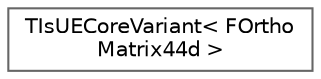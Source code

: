 digraph "Graphical Class Hierarchy"
{
 // INTERACTIVE_SVG=YES
 // LATEX_PDF_SIZE
  bgcolor="transparent";
  edge [fontname=Helvetica,fontsize=10,labelfontname=Helvetica,labelfontsize=10];
  node [fontname=Helvetica,fontsize=10,shape=box,height=0.2,width=0.4];
  rankdir="LR";
  Node0 [id="Node000000",label="TIsUECoreVariant\< FOrtho\lMatrix44d \>",height=0.2,width=0.4,color="grey40", fillcolor="white", style="filled",URL="$d3/d3f/structTIsUECoreVariant_3_01FOrthoMatrix44d_01_4.html",tooltip=" "];
}

